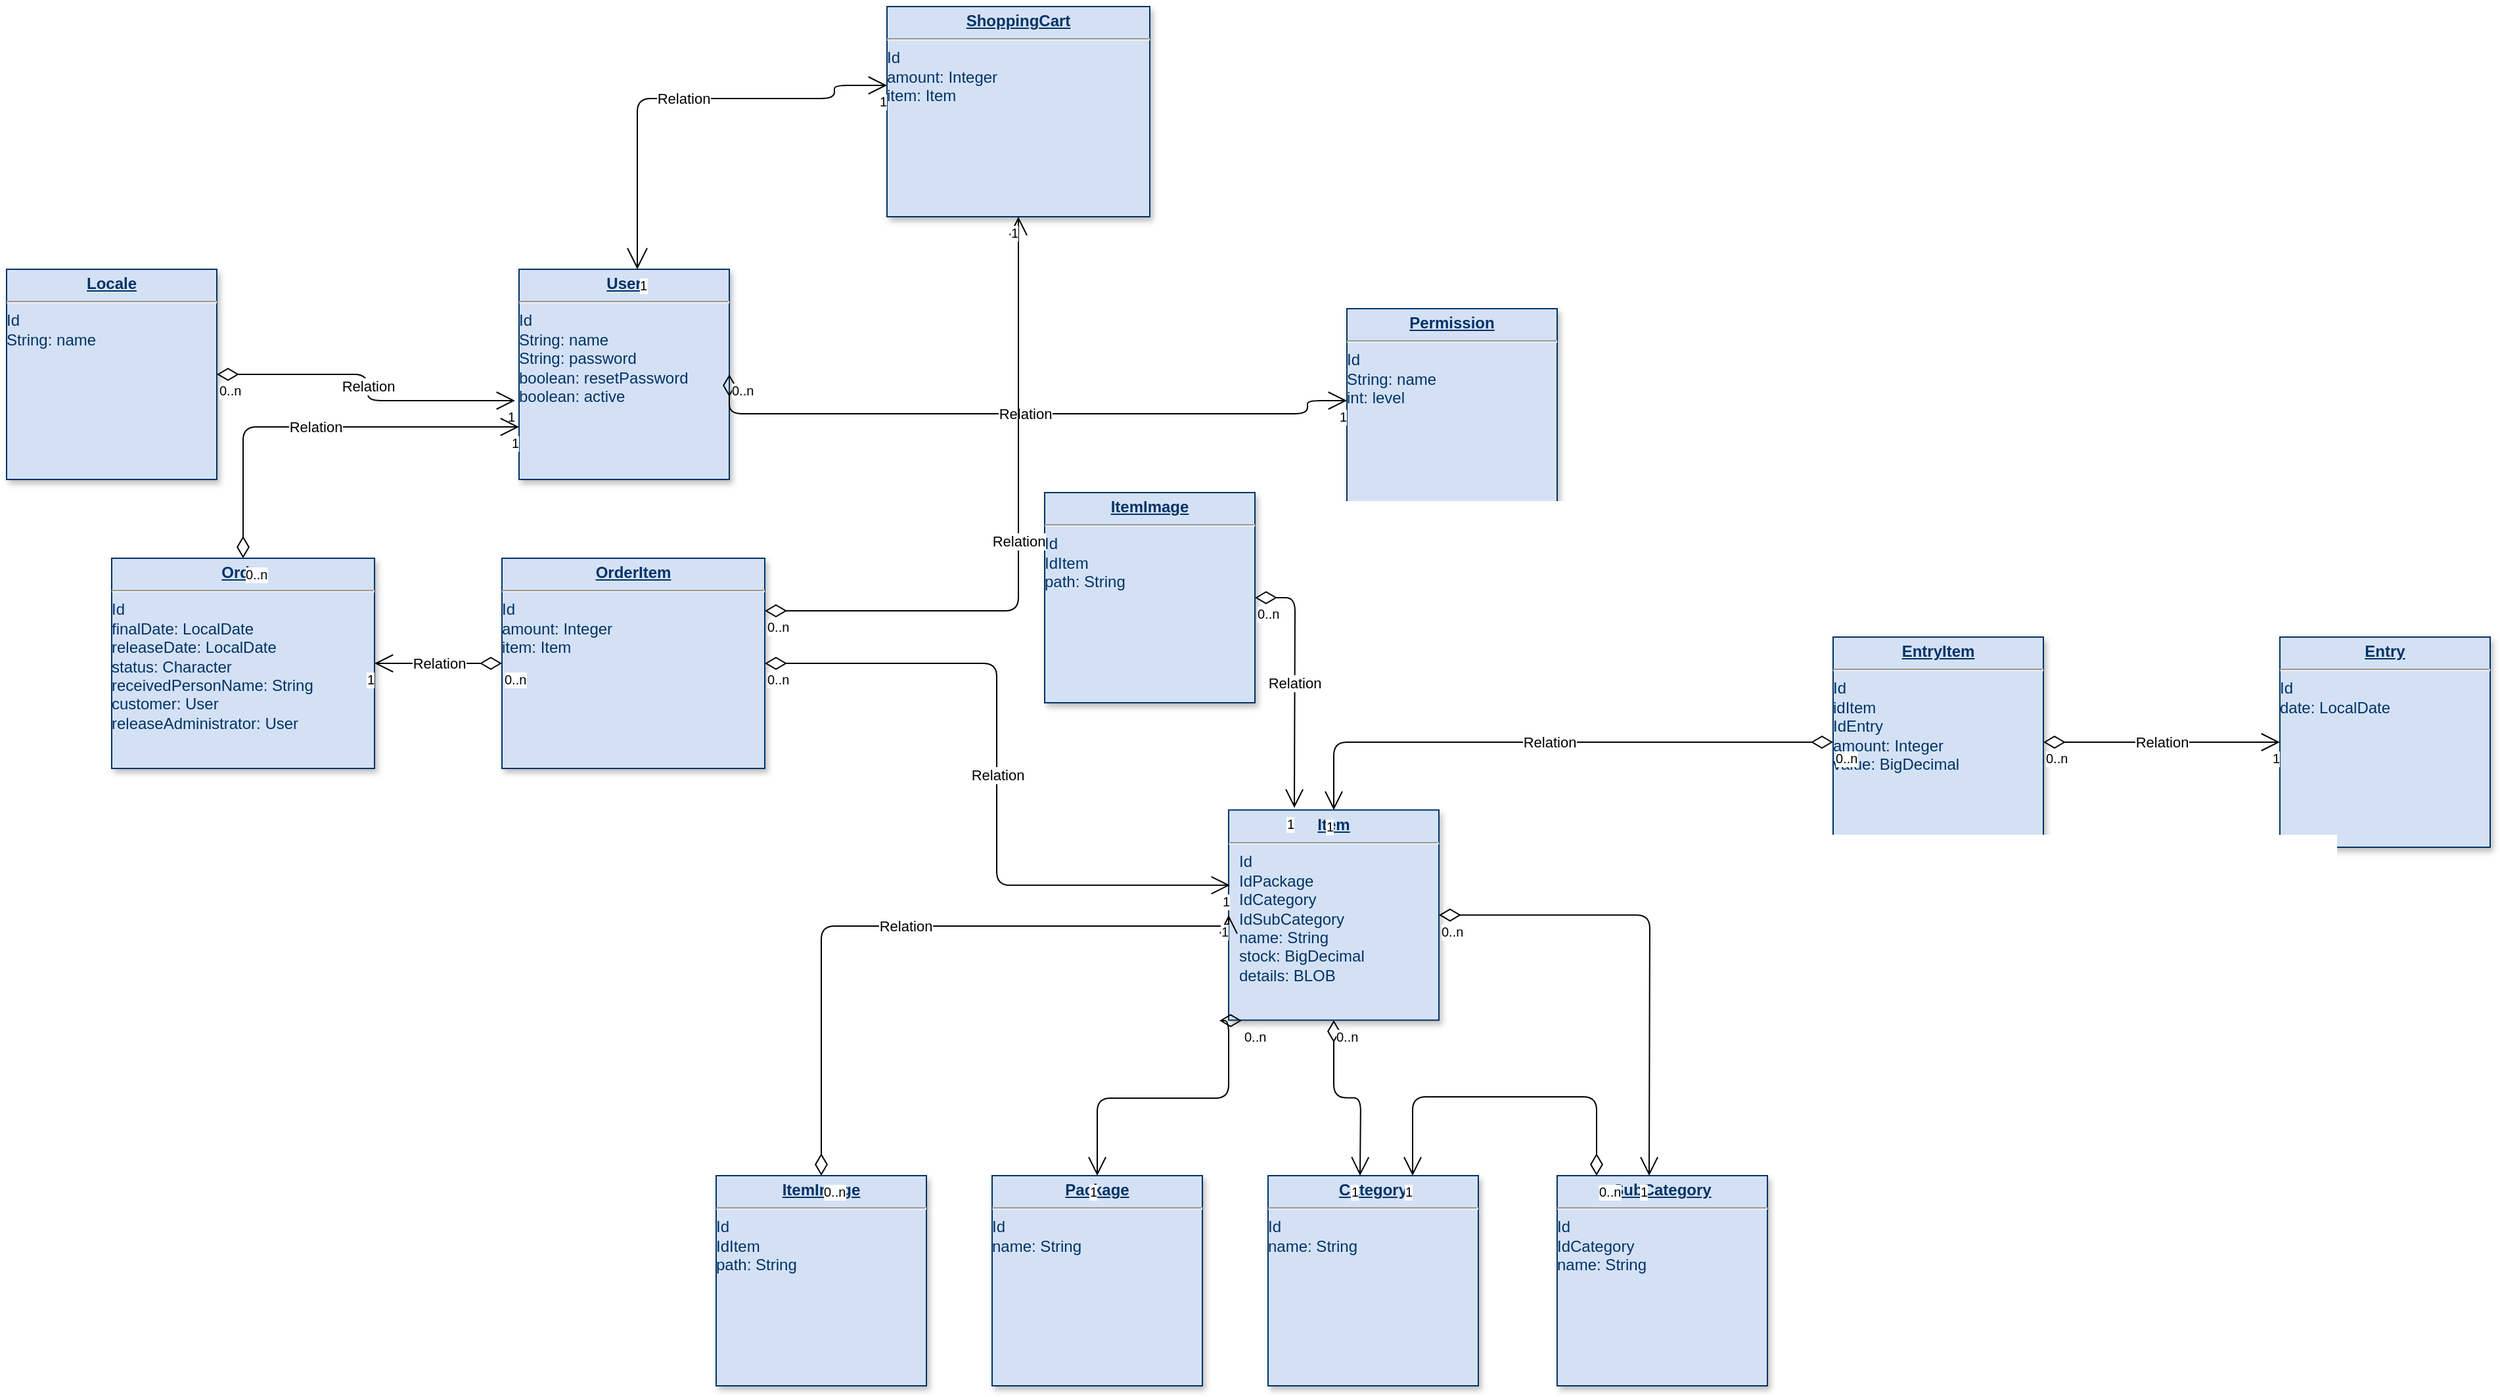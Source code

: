 <mxfile version="13.10.3" type="device"><diagram name="Page-1" id="efa7a0a1-bf9b-a30e-e6df-94a7791c09e9"><mxGraphModel dx="3074" dy="1942" grid="1" gridSize="10" guides="1" tooltips="1" connect="1" arrows="1" fold="1" page="1" pageScale="1" pageWidth="826" pageHeight="1169" background="#ffffff" math="0" shadow="0"><root><mxCell id="0"/><mxCell id="1" parent="0"/><mxCell id="25" value="&lt;p style=&quot;margin: 0px ; margin-top: 4px ; text-align: center ; text-decoration: underline&quot;&gt;&lt;b&gt;Item&lt;/b&gt;&lt;/p&gt;&lt;hr&gt;&lt;p style=&quot;margin: 0px ; margin-left: 8px&quot;&gt;Id&lt;/p&gt;&lt;p style=&quot;margin: 0px ; margin-left: 8px&quot;&gt;IdPackage&lt;/p&gt;&lt;p style=&quot;margin: 0px ; margin-left: 8px&quot;&gt;IdCategory&lt;/p&gt;&lt;p style=&quot;margin: 0px ; margin-left: 8px&quot;&gt;IdSubCategory&lt;/p&gt;&lt;p style=&quot;margin: 0px ; margin-left: 8px&quot;&gt;name: String&lt;/p&gt;&lt;p style=&quot;margin: 0px ; margin-left: 8px&quot;&gt;stock: BigDecimal&lt;/p&gt;&lt;p style=&quot;margin: 0px ; margin-left: 8px&quot;&gt;details: BLOB&lt;/p&gt;&lt;p style=&quot;margin: 0px ; margin-left: 8px&quot;&gt;&lt;br&gt;&lt;/p&gt;" style="verticalAlign=top;align=left;overflow=fill;fontSize=12;fontFamily=Helvetica;html=1;strokeColor=#003366;shadow=1;fillColor=#D4E1F5;fontColor=#003366" parent="1" vertex="1"><mxGeometry x="40.0" y="21.64" width="160" height="160" as="geometry"/></mxCell><mxCell id="07dBECVsVf5CPHfc1yIJ-114" value="&lt;p style=&quot;margin: 0px ; margin-top: 4px ; text-align: center ; text-decoration: underline&quot;&gt;&lt;b&gt;Package&lt;/b&gt;&lt;/p&gt;&lt;hr&gt;Id&lt;br&gt;name: String" style="verticalAlign=top;align=left;overflow=fill;fontSize=12;fontFamily=Helvetica;html=1;strokeColor=#003366;shadow=1;fillColor=#D4E1F5;fontColor=#003366" parent="1" vertex="1"><mxGeometry x="-140.0" y="300.0" width="160" height="160" as="geometry"/></mxCell><mxCell id="07dBECVsVf5CPHfc1yIJ-115" value="&lt;p style=&quot;margin: 0px ; margin-top: 4px ; text-align: center ; text-decoration: underline&quot;&gt;&lt;b&gt;Category&lt;/b&gt;&lt;/p&gt;&lt;hr&gt;Id&lt;br&gt;name: String" style="verticalAlign=top;align=left;overflow=fill;fontSize=12;fontFamily=Helvetica;html=1;strokeColor=#003366;shadow=1;fillColor=#D4E1F5;fontColor=#003366" parent="1" vertex="1"><mxGeometry x="70.0" y="300.0" width="160" height="160" as="geometry"/></mxCell><mxCell id="07dBECVsVf5CPHfc1yIJ-116" value="&lt;p style=&quot;margin: 0px ; margin-top: 4px ; text-align: center ; text-decoration: underline&quot;&gt;&lt;b&gt;SubCategory&lt;/b&gt;&lt;/p&gt;&lt;hr&gt;Id&lt;br&gt;IdCategory&lt;br&gt;name: String&lt;br&gt;" style="verticalAlign=top;align=left;overflow=fill;fontSize=12;fontFamily=Helvetica;html=1;strokeColor=#003366;shadow=1;fillColor=#D4E1F5;fontColor=#003366" parent="1" vertex="1"><mxGeometry x="290.0" y="300.0" width="160" height="160" as="geometry"/></mxCell><mxCell id="07dBECVsVf5CPHfc1yIJ-117" value="&lt;p style=&quot;margin: 0px ; margin-top: 4px ; text-align: center ; text-decoration: underline&quot;&gt;&lt;b&gt;ItemImage&lt;/b&gt;&lt;/p&gt;&lt;hr&gt;Id&lt;br&gt;IdItem&lt;br&gt;path: String" style="verticalAlign=top;align=left;overflow=fill;fontSize=12;fontFamily=Helvetica;html=1;strokeColor=#003366;shadow=1;fillColor=#D4E1F5;fontColor=#003366" parent="1" vertex="1"><mxGeometry x="-350.0" y="300.0" width="160" height="160" as="geometry"/></mxCell><mxCell id="07dBECVsVf5CPHfc1yIJ-118" value="&lt;p style=&quot;margin: 0px ; margin-top: 4px ; text-align: center ; text-decoration: underline&quot;&gt;&lt;b&gt;EntryItem&lt;/b&gt;&lt;/p&gt;&lt;hr&gt;Id&lt;br&gt;idItem&lt;br&gt;IdEntry&lt;br&gt;amount: Integer&lt;br&gt;value: BigDecimal" style="verticalAlign=top;align=left;overflow=fill;fontSize=12;fontFamily=Helvetica;html=1;strokeColor=#003366;shadow=1;fillColor=#D4E1F5;fontColor=#003366" parent="1" vertex="1"><mxGeometry x="500.0" y="-110.0" width="160" height="160" as="geometry"/></mxCell><mxCell id="07dBECVsVf5CPHfc1yIJ-119" value="&lt;p style=&quot;margin: 0px ; margin-top: 4px ; text-align: center ; text-decoration: underline&quot;&gt;&lt;b&gt;Entry&lt;/b&gt;&lt;/p&gt;&lt;hr&gt;Id&lt;br&gt;date: LocalDate" style="verticalAlign=top;align=left;overflow=fill;fontSize=12;fontFamily=Helvetica;html=1;strokeColor=#003366;shadow=1;fillColor=#D4E1F5;fontColor=#003366" parent="1" vertex="1"><mxGeometry x="840" y="-110.0" width="160" height="160" as="geometry"/></mxCell><mxCell id="07dBECVsVf5CPHfc1yIJ-122" value="" style="endArrow=open;html=1;endSize=12;startArrow=diamondThin;startSize=14;startFill=0;edgeStyle=orthogonalEdgeStyle;" parent="1" target="07dBECVsVf5CPHfc1yIJ-114" edge="1"><mxGeometry relative="1" as="geometry"><mxPoint x="50" y="182" as="sourcePoint"/><mxPoint x="30" y="210" as="targetPoint"/><Array as="points"><mxPoint x="40" y="241"/><mxPoint x="-60" y="241"/></Array></mxGeometry></mxCell><mxCell id="07dBECVsVf5CPHfc1yIJ-123" value="0..n" style="resizable=0;html=1;align=left;verticalAlign=top;labelBackgroundColor=#ffffff;fontSize=10;" parent="07dBECVsVf5CPHfc1yIJ-122" connectable="0" vertex="1"><mxGeometry x="-1" relative="1" as="geometry"/></mxCell><mxCell id="07dBECVsVf5CPHfc1yIJ-124" value="1" style="resizable=0;html=1;align=right;verticalAlign=top;labelBackgroundColor=#ffffff;fontSize=10;" parent="07dBECVsVf5CPHfc1yIJ-122" connectable="0" vertex="1"><mxGeometry x="1" relative="1" as="geometry"/></mxCell><mxCell id="07dBECVsVf5CPHfc1yIJ-125" value="" style="endArrow=open;html=1;endSize=12;startArrow=diamondThin;startSize=14;startFill=0;edgeStyle=orthogonalEdgeStyle;" parent="1" source="25" edge="1"><mxGeometry relative="1" as="geometry"><mxPoint x="140.96" y="220.0" as="sourcePoint"/><mxPoint x="140" y="300" as="targetPoint"/></mxGeometry></mxCell><mxCell id="07dBECVsVf5CPHfc1yIJ-126" value="0..n" style="resizable=0;html=1;align=left;verticalAlign=top;labelBackgroundColor=#ffffff;fontSize=10;" parent="07dBECVsVf5CPHfc1yIJ-125" connectable="0" vertex="1"><mxGeometry x="-1" relative="1" as="geometry"/></mxCell><mxCell id="07dBECVsVf5CPHfc1yIJ-127" value="1" style="resizable=0;html=1;align=right;verticalAlign=top;labelBackgroundColor=#ffffff;fontSize=10;" parent="07dBECVsVf5CPHfc1yIJ-125" connectable="0" vertex="1"><mxGeometry x="1" relative="1" as="geometry"/></mxCell><mxCell id="07dBECVsVf5CPHfc1yIJ-128" value="" style="endArrow=open;html=1;endSize=12;startArrow=diamondThin;startSize=14;startFill=0;edgeStyle=orthogonalEdgeStyle;" parent="1" source="25" edge="1"><mxGeometry relative="1" as="geometry"><mxPoint x="180" y="220" as="sourcePoint"/><mxPoint x="360" y="300" as="targetPoint"/></mxGeometry></mxCell><mxCell id="07dBECVsVf5CPHfc1yIJ-129" value="0..n" style="resizable=0;html=1;align=left;verticalAlign=top;labelBackgroundColor=#ffffff;fontSize=10;" parent="07dBECVsVf5CPHfc1yIJ-128" connectable="0" vertex="1"><mxGeometry x="-1" relative="1" as="geometry"/></mxCell><mxCell id="07dBECVsVf5CPHfc1yIJ-130" value="1" style="resizable=0;html=1;align=right;verticalAlign=top;labelBackgroundColor=#ffffff;fontSize=10;" parent="07dBECVsVf5CPHfc1yIJ-128" connectable="0" vertex="1"><mxGeometry x="1" relative="1" as="geometry"/></mxCell><mxCell id="07dBECVsVf5CPHfc1yIJ-131" value="" style="endArrow=open;html=1;endSize=12;startArrow=diamondThin;startSize=14;startFill=0;edgeStyle=orthogonalEdgeStyle;" parent="1" source="07dBECVsVf5CPHfc1yIJ-116" target="07dBECVsVf5CPHfc1yIJ-115" edge="1"><mxGeometry x="0.077" relative="1" as="geometry"><mxPoint x="320" y="290" as="sourcePoint"/><mxPoint x="150" y="300" as="targetPoint"/><Array as="points"><mxPoint x="320" y="240"/><mxPoint x="180" y="240"/></Array><mxPoint as="offset"/></mxGeometry></mxCell><mxCell id="07dBECVsVf5CPHfc1yIJ-132" value="0..n" style="resizable=0;html=1;align=left;verticalAlign=top;labelBackgroundColor=#ffffff;fontSize=10;" parent="07dBECVsVf5CPHfc1yIJ-131" connectable="0" vertex="1"><mxGeometry x="-1" relative="1" as="geometry"/></mxCell><mxCell id="07dBECVsVf5CPHfc1yIJ-133" value="1" style="resizable=0;html=1;align=right;verticalAlign=top;labelBackgroundColor=#ffffff;fontSize=10;" parent="07dBECVsVf5CPHfc1yIJ-131" connectable="0" vertex="1"><mxGeometry x="1" relative="1" as="geometry"/></mxCell><mxCell id="07dBECVsVf5CPHfc1yIJ-136" value="Relation" style="endArrow=open;html=1;endSize=12;startArrow=diamondThin;startSize=14;startFill=0;edgeStyle=orthogonalEdgeStyle;entryX=0;entryY=0.5;entryDx=0;entryDy=0;" parent="1" target="25" edge="1"><mxGeometry relative="1" as="geometry"><mxPoint x="-270" y="300" as="sourcePoint"/><mxPoint x="-120" y="40" as="targetPoint"/><Array as="points"><mxPoint x="-270" y="110"/><mxPoint x="40" y="110"/></Array></mxGeometry></mxCell><mxCell id="07dBECVsVf5CPHfc1yIJ-137" value="0..n" style="resizable=0;html=1;align=left;verticalAlign=top;labelBackgroundColor=#ffffff;fontSize=10;" parent="07dBECVsVf5CPHfc1yIJ-136" connectable="0" vertex="1"><mxGeometry x="-1" relative="1" as="geometry"/></mxCell><mxCell id="07dBECVsVf5CPHfc1yIJ-138" value="1" style="resizable=0;html=1;align=right;verticalAlign=top;labelBackgroundColor=#ffffff;fontSize=10;" parent="07dBECVsVf5CPHfc1yIJ-136" connectable="0" vertex="1"><mxGeometry x="1" relative="1" as="geometry"/></mxCell><mxCell id="07dBECVsVf5CPHfc1yIJ-139" value="Relation" style="endArrow=open;html=1;endSize=12;startArrow=diamondThin;startSize=14;startFill=0;edgeStyle=orthogonalEdgeStyle;exitX=0;exitY=0.5;exitDx=0;exitDy=0;entryX=0.5;entryY=0;entryDx=0;entryDy=0;" parent="1" source="07dBECVsVf5CPHfc1yIJ-118" target="25" edge="1"><mxGeometry relative="1" as="geometry"><mxPoint x="70" y="-150" as="sourcePoint"/><mxPoint x="100" y="-30" as="targetPoint"/></mxGeometry></mxCell><mxCell id="07dBECVsVf5CPHfc1yIJ-140" value="0..n" style="resizable=0;html=1;align=left;verticalAlign=top;labelBackgroundColor=#ffffff;fontSize=10;" parent="07dBECVsVf5CPHfc1yIJ-139" connectable="0" vertex="1"><mxGeometry x="-1" relative="1" as="geometry"/></mxCell><mxCell id="07dBECVsVf5CPHfc1yIJ-141" value="1" style="resizable=0;html=1;align=right;verticalAlign=top;labelBackgroundColor=#ffffff;fontSize=10;" parent="07dBECVsVf5CPHfc1yIJ-139" connectable="0" vertex="1"><mxGeometry x="1" relative="1" as="geometry"/></mxCell><mxCell id="07dBECVsVf5CPHfc1yIJ-142" value="Relation" style="endArrow=open;html=1;endSize=12;startArrow=diamondThin;startSize=14;startFill=0;edgeStyle=orthogonalEdgeStyle;" parent="1" source="07dBECVsVf5CPHfc1yIJ-118" target="07dBECVsVf5CPHfc1yIJ-119" edge="1"><mxGeometry relative="1" as="geometry"><mxPoint x="510" y="-40" as="sourcePoint"/><mxPoint x="670" y="-40" as="targetPoint"/></mxGeometry></mxCell><mxCell id="07dBECVsVf5CPHfc1yIJ-143" value="0..n" style="resizable=0;html=1;align=left;verticalAlign=top;labelBackgroundColor=#ffffff;fontSize=10;" parent="07dBECVsVf5CPHfc1yIJ-142" connectable="0" vertex="1"><mxGeometry x="-1" relative="1" as="geometry"/></mxCell><mxCell id="07dBECVsVf5CPHfc1yIJ-144" value="1" style="resizable=0;html=1;align=right;verticalAlign=top;labelBackgroundColor=#ffffff;fontSize=10;" parent="07dBECVsVf5CPHfc1yIJ-142" connectable="0" vertex="1"><mxGeometry x="1" relative="1" as="geometry"/></mxCell><mxCell id="4vmXFbvOSZM1RepH1Aoy-25" value="&lt;p style=&quot;margin: 0px ; margin-top: 4px ; text-align: center ; text-decoration: underline&quot;&gt;&lt;b&gt;ItemImage&lt;/b&gt;&lt;/p&gt;&lt;hr&gt;Id&lt;br&gt;IdItem&lt;br&gt;path: String&lt;br&gt;&lt;br&gt;" style="verticalAlign=top;align=left;overflow=fill;fontSize=12;fontFamily=Helvetica;html=1;strokeColor=#003366;shadow=1;fillColor=#D4E1F5;fontColor=#003366" parent="1" vertex="1"><mxGeometry x="-100" y="-220.0" width="160" height="160" as="geometry"/></mxCell><mxCell id="4vmXFbvOSZM1RepH1Aoy-26" value="Relation" style="endArrow=open;html=1;endSize=12;startArrow=diamondThin;startSize=14;startFill=0;edgeStyle=orthogonalEdgeStyle;" parent="1" source="4vmXFbvOSZM1RepH1Aoy-25" edge="1"><mxGeometry relative="1" as="geometry"><mxPoint x="260" y="-110.0" as="sourcePoint"/><mxPoint x="90" y="20" as="targetPoint"/></mxGeometry></mxCell><mxCell id="4vmXFbvOSZM1RepH1Aoy-27" value="0..n" style="resizable=0;html=1;align=left;verticalAlign=top;labelBackgroundColor=#ffffff;fontSize=10;" parent="4vmXFbvOSZM1RepH1Aoy-26" connectable="0" vertex="1"><mxGeometry x="-1" relative="1" as="geometry"/></mxCell><mxCell id="4vmXFbvOSZM1RepH1Aoy-28" value="1" style="resizable=0;html=1;align=right;verticalAlign=top;labelBackgroundColor=#ffffff;fontSize=10;" parent="4vmXFbvOSZM1RepH1Aoy-26" connectable="0" vertex="1"><mxGeometry x="1" relative="1" as="geometry"/></mxCell><mxCell id="EFDfWnNppBeCga0u7BYQ-25" value="&lt;p style=&quot;margin: 0px ; margin-top: 4px ; text-align: center ; text-decoration: underline&quot;&gt;&lt;b&gt;User&lt;/b&gt;&lt;br&gt;&lt;/p&gt;&lt;hr&gt;Id&lt;br&gt;&lt;div&gt;String: name&lt;/div&gt;&lt;div&gt;String: password&lt;/div&gt;&lt;div&gt;boolean: resetPassword&lt;/div&gt;&lt;div&gt;boolean: active&lt;/div&gt;&lt;div&gt;&lt;br&gt;&lt;/div&gt;" style="verticalAlign=top;align=left;overflow=fill;fontSize=12;fontFamily=Helvetica;html=1;strokeColor=#003366;shadow=1;fillColor=#D4E1F5;fontColor=#003366" vertex="1" parent="1"><mxGeometry x="-500" y="-390.0" width="160" height="160" as="geometry"/></mxCell><mxCell id="EFDfWnNppBeCga0u7BYQ-26" value="&lt;p style=&quot;margin: 0px ; margin-top: 4px ; text-align: center ; text-decoration: underline&quot;&gt;&lt;b&gt;Permission&lt;/b&gt;&lt;br&gt;&lt;/p&gt;&lt;hr&gt;Id&lt;br&gt;&lt;div&gt;String: name&lt;/div&gt;&lt;div&gt;int: level&lt;/div&gt;&lt;div&gt;&lt;br&gt;&lt;/div&gt;" style="verticalAlign=top;align=left;overflow=fill;fontSize=12;fontFamily=Helvetica;html=1;strokeColor=#003366;shadow=1;fillColor=#D4E1F5;fontColor=#003366" vertex="1" parent="1"><mxGeometry x="130" y="-360.0" width="160" height="160" as="geometry"/></mxCell><mxCell id="EFDfWnNppBeCga0u7BYQ-27" value="Relation" style="endArrow=open;html=1;endSize=12;startArrow=diamondThin;startSize=14;startFill=0;edgeStyle=orthogonalEdgeStyle;exitX=1;exitY=0.5;exitDx=0;exitDy=0;" edge="1" parent="1" source="EFDfWnNppBeCga0u7BYQ-25" target="EFDfWnNppBeCga0u7BYQ-26"><mxGeometry relative="1" as="geometry"><mxPoint x="-60" y="-280" as="sourcePoint"/><mxPoint x="100" y="-210" as="targetPoint"/><Array as="points"><mxPoint x="100" y="-280"/><mxPoint x="100" y="-290"/></Array></mxGeometry></mxCell><mxCell id="EFDfWnNppBeCga0u7BYQ-28" value="0..n" style="resizable=0;html=1;align=left;verticalAlign=top;labelBackgroundColor=#ffffff;fontSize=10;" connectable="0" vertex="1" parent="EFDfWnNppBeCga0u7BYQ-27"><mxGeometry x="-1" relative="1" as="geometry"/></mxCell><mxCell id="EFDfWnNppBeCga0u7BYQ-29" value="1" style="resizable=0;html=1;align=right;verticalAlign=top;labelBackgroundColor=#ffffff;fontSize=10;" connectable="0" vertex="1" parent="EFDfWnNppBeCga0u7BYQ-27"><mxGeometry x="1" relative="1" as="geometry"/></mxCell><mxCell id="EFDfWnNppBeCga0u7BYQ-33" value="&lt;p style=&quot;margin: 0px ; margin-top: 4px ; text-align: center ; text-decoration: underline&quot;&gt;&lt;b&gt;Locale&lt;/b&gt;&lt;br&gt;&lt;/p&gt;&lt;hr&gt;Id&lt;br&gt;String: name" style="verticalAlign=top;align=left;overflow=fill;fontSize=12;fontFamily=Helvetica;html=1;strokeColor=#003366;shadow=1;fillColor=#D4E1F5;fontColor=#003366" vertex="1" parent="1"><mxGeometry x="-890" y="-390.0" width="160" height="160" as="geometry"/></mxCell><mxCell id="EFDfWnNppBeCga0u7BYQ-38" value="&lt;p style=&quot;margin: 0px ; margin-top: 4px ; text-align: center ; text-decoration: underline&quot;&gt;&lt;b&gt;Order&lt;/b&gt;&lt;br&gt;&lt;/p&gt;&lt;hr&gt;Id&lt;br&gt;&lt;div&gt;finalDate: LocalDate&lt;/div&gt;&lt;div&gt;releaseDate: LocalDate&lt;/div&gt;&lt;div&gt;status: Character&lt;/div&gt;&lt;div&gt;receivedPersonName: String&lt;/div&gt;&lt;div&gt;customer: User&lt;/div&gt;&lt;div&gt;releaseAdministrator: User&lt;br&gt;&lt;/div&gt;&lt;div&gt;&lt;br&gt;&lt;/div&gt;&lt;div&gt;&lt;br&gt;&lt;/div&gt;&lt;div&gt;&lt;br&gt;&lt;/div&gt;" style="verticalAlign=top;align=left;overflow=fill;fontSize=12;fontFamily=Helvetica;html=1;strokeColor=#003366;shadow=1;fillColor=#D4E1F5;fontColor=#003366" vertex="1" parent="1"><mxGeometry x="-810" y="-170" width="200" height="160" as="geometry"/></mxCell><mxCell id="EFDfWnNppBeCga0u7BYQ-41" value="&lt;p style=&quot;margin: 0px ; margin-top: 4px ; text-align: center ; text-decoration: underline&quot;&gt;&lt;b&gt;OrderItem&lt;/b&gt;&lt;br&gt;&lt;/p&gt;&lt;hr&gt;Id&lt;br&gt;&lt;div&gt;amount: Integer&lt;/div&gt;&lt;div&gt;item: Item&lt;br&gt;&lt;/div&gt;&lt;div&gt;&lt;br&gt;&lt;/div&gt;&lt;div&gt;&lt;br&gt;&lt;/div&gt;&lt;div&gt;&lt;br&gt;&lt;/div&gt;" style="verticalAlign=top;align=left;overflow=fill;fontSize=12;fontFamily=Helvetica;html=1;strokeColor=#003366;shadow=1;fillColor=#D4E1F5;fontColor=#003366" vertex="1" parent="1"><mxGeometry x="-513" y="-170" width="200" height="160" as="geometry"/></mxCell><mxCell id="EFDfWnNppBeCga0u7BYQ-44" value="Relation" style="endArrow=open;html=1;endSize=12;startArrow=diamondThin;startSize=14;startFill=0;edgeStyle=orthogonalEdgeStyle;entryX=-0.019;entryY=0.625;entryDx=0;entryDy=0;entryPerimeter=0;" edge="1" parent="1" source="EFDfWnNppBeCga0u7BYQ-33" target="EFDfWnNppBeCga0u7BYQ-25"><mxGeometry relative="1" as="geometry"><mxPoint x="-690" y="-300" as="sourcePoint"/><mxPoint x="-530" y="-230" as="targetPoint"/></mxGeometry></mxCell><mxCell id="EFDfWnNppBeCga0u7BYQ-45" value="0..n" style="resizable=0;html=1;align=left;verticalAlign=top;labelBackgroundColor=#ffffff;fontSize=10;" connectable="0" vertex="1" parent="EFDfWnNppBeCga0u7BYQ-44"><mxGeometry x="-1" relative="1" as="geometry"/></mxCell><mxCell id="EFDfWnNppBeCga0u7BYQ-46" value="1" style="resizable=0;html=1;align=right;verticalAlign=top;labelBackgroundColor=#ffffff;fontSize=10;" connectable="0" vertex="1" parent="EFDfWnNppBeCga0u7BYQ-44"><mxGeometry x="1" relative="1" as="geometry"/></mxCell><mxCell id="EFDfWnNppBeCga0u7BYQ-47" value="Relation" style="endArrow=open;html=1;endSize=12;startArrow=diamondThin;startSize=14;startFill=0;edgeStyle=orthogonalEdgeStyle;exitX=0.5;exitY=0;exitDx=0;exitDy=0;entryX=0;entryY=0.75;entryDx=0;entryDy=0;" edge="1" parent="1" source="EFDfWnNppBeCga0u7BYQ-38" target="EFDfWnNppBeCga0u7BYQ-25"><mxGeometry relative="1" as="geometry"><mxPoint x="-680" y="-250" as="sourcePoint"/><mxPoint x="-520" y="-180" as="targetPoint"/></mxGeometry></mxCell><mxCell id="EFDfWnNppBeCga0u7BYQ-48" value="0..n" style="resizable=0;html=1;align=left;verticalAlign=top;labelBackgroundColor=#ffffff;fontSize=10;" connectable="0" vertex="1" parent="EFDfWnNppBeCga0u7BYQ-47"><mxGeometry x="-1" relative="1" as="geometry"/></mxCell><mxCell id="EFDfWnNppBeCga0u7BYQ-49" value="1" style="resizable=0;html=1;align=right;verticalAlign=top;labelBackgroundColor=#ffffff;fontSize=10;" connectable="0" vertex="1" parent="EFDfWnNppBeCga0u7BYQ-47"><mxGeometry x="1" relative="1" as="geometry"/></mxCell><mxCell id="EFDfWnNppBeCga0u7BYQ-50" value="Relation" style="endArrow=open;html=1;endSize=12;startArrow=diamondThin;startSize=14;startFill=0;edgeStyle=orthogonalEdgeStyle;" edge="1" parent="1" source="EFDfWnNppBeCga0u7BYQ-41" target="EFDfWnNppBeCga0u7BYQ-38"><mxGeometry relative="1" as="geometry"><mxPoint x="-620" y="21.64" as="sourcePoint"/><mxPoint x="-460" y="91.64" as="targetPoint"/></mxGeometry></mxCell><mxCell id="EFDfWnNppBeCga0u7BYQ-51" value="0..n" style="resizable=0;html=1;align=left;verticalAlign=top;labelBackgroundColor=#ffffff;fontSize=10;" connectable="0" vertex="1" parent="EFDfWnNppBeCga0u7BYQ-50"><mxGeometry x="-1" relative="1" as="geometry"/></mxCell><mxCell id="EFDfWnNppBeCga0u7BYQ-52" value="1" style="resizable=0;html=1;align=right;verticalAlign=top;labelBackgroundColor=#ffffff;fontSize=10;" connectable="0" vertex="1" parent="EFDfWnNppBeCga0u7BYQ-50"><mxGeometry x="1" relative="1" as="geometry"/></mxCell><mxCell id="EFDfWnNppBeCga0u7BYQ-53" value="Relation" style="endArrow=open;html=1;endSize=12;startArrow=diamondThin;startSize=14;startFill=0;edgeStyle=orthogonalEdgeStyle;entryX=0.006;entryY=0.358;entryDx=0;entryDy=0;entryPerimeter=0;" edge="1" parent="1" source="EFDfWnNppBeCga0u7BYQ-41" target="25"><mxGeometry relative="1" as="geometry"><mxPoint x="-513" y="50" as="sourcePoint"/><mxPoint x="-353" y="120" as="targetPoint"/></mxGeometry></mxCell><mxCell id="EFDfWnNppBeCga0u7BYQ-54" value="0..n" style="resizable=0;html=1;align=left;verticalAlign=top;labelBackgroundColor=#ffffff;fontSize=10;" connectable="0" vertex="1" parent="EFDfWnNppBeCga0u7BYQ-53"><mxGeometry x="-1" relative="1" as="geometry"/></mxCell><mxCell id="EFDfWnNppBeCga0u7BYQ-55" value="1" style="resizable=0;html=1;align=right;verticalAlign=top;labelBackgroundColor=#ffffff;fontSize=10;" connectable="0" vertex="1" parent="EFDfWnNppBeCga0u7BYQ-53"><mxGeometry x="1" relative="1" as="geometry"/></mxCell><mxCell id="EFDfWnNppBeCga0u7BYQ-56" value="&lt;p style=&quot;margin: 0px ; margin-top: 4px ; text-align: center ; text-decoration: underline&quot;&gt;&lt;b&gt;ShoppingCart&lt;/b&gt;&lt;br&gt;&lt;/p&gt;&lt;hr&gt;Id&lt;br&gt;&lt;div&gt;amount: Integer&lt;/div&gt;&lt;div&gt;item: Item&lt;br&gt;&lt;/div&gt;&lt;div&gt;&lt;br&gt;&lt;/div&gt;&lt;div&gt;&lt;br&gt;&lt;/div&gt;&lt;div&gt;&lt;br&gt;&lt;/div&gt;" style="verticalAlign=top;align=left;overflow=fill;fontSize=12;fontFamily=Helvetica;html=1;strokeColor=#003366;shadow=1;fillColor=#D4E1F5;fontColor=#003366" vertex="1" parent="1"><mxGeometry x="-220" y="-590" width="200" height="160" as="geometry"/></mxCell><mxCell id="EFDfWnNppBeCga0u7BYQ-57" value="Relation" style="endArrow=open;html=1;endSize=12;startArrow=open;startSize=14;startFill=0;edgeStyle=orthogonalEdgeStyle;entryX=0;entryY=0.375;entryDx=0;entryDy=0;entryPerimeter=0;" edge="1" parent="1" source="EFDfWnNppBeCga0u7BYQ-25" target="EFDfWnNppBeCga0u7BYQ-56"><mxGeometry relative="1" as="geometry"><mxPoint x="-700" y="-550.0" as="sourcePoint"/><mxPoint x="-230" y="-530" as="targetPoint"/><Array as="points"><mxPoint x="-410" y="-520"/><mxPoint x="-260" y="-520"/><mxPoint x="-260" y="-530"/></Array></mxGeometry></mxCell><mxCell id="EFDfWnNppBeCga0u7BYQ-58" value="1" style="resizable=0;html=1;align=left;verticalAlign=top;labelBackgroundColor=#ffffff;fontSize=10;" connectable="0" vertex="1" parent="EFDfWnNppBeCga0u7BYQ-57"><mxGeometry x="-1" relative="1" as="geometry"/></mxCell><mxCell id="EFDfWnNppBeCga0u7BYQ-59" value="1" style="resizable=0;html=1;align=right;verticalAlign=top;labelBackgroundColor=#ffffff;fontSize=10;" connectable="0" vertex="1" parent="EFDfWnNppBeCga0u7BYQ-57"><mxGeometry x="1" relative="1" as="geometry"/></mxCell><mxCell id="EFDfWnNppBeCga0u7BYQ-60" value="Relation" style="endArrow=open;html=1;endSize=12;startArrow=diamondThin;startSize=14;startFill=0;edgeStyle=orthogonalEdgeStyle;exitX=1;exitY=0.25;exitDx=0;exitDy=0;" edge="1" parent="1" source="EFDfWnNppBeCga0u7BYQ-41" target="EFDfWnNppBeCga0u7BYQ-56"><mxGeometry relative="1" as="geometry"><mxPoint x="-260" y="-350" as="sourcePoint"/><mxPoint x="-230" y="-190" as="targetPoint"/></mxGeometry></mxCell><mxCell id="EFDfWnNppBeCga0u7BYQ-61" value="0..n" style="resizable=0;html=1;align=left;verticalAlign=top;labelBackgroundColor=#ffffff;fontSize=10;" connectable="0" vertex="1" parent="EFDfWnNppBeCga0u7BYQ-60"><mxGeometry x="-1" relative="1" as="geometry"/></mxCell><mxCell id="EFDfWnNppBeCga0u7BYQ-62" value="1" style="resizable=0;html=1;align=right;verticalAlign=top;labelBackgroundColor=#ffffff;fontSize=10;" connectable="0" vertex="1" parent="EFDfWnNppBeCga0u7BYQ-60"><mxGeometry x="1" relative="1" as="geometry"/></mxCell></root></mxGraphModel></diagram></mxfile>